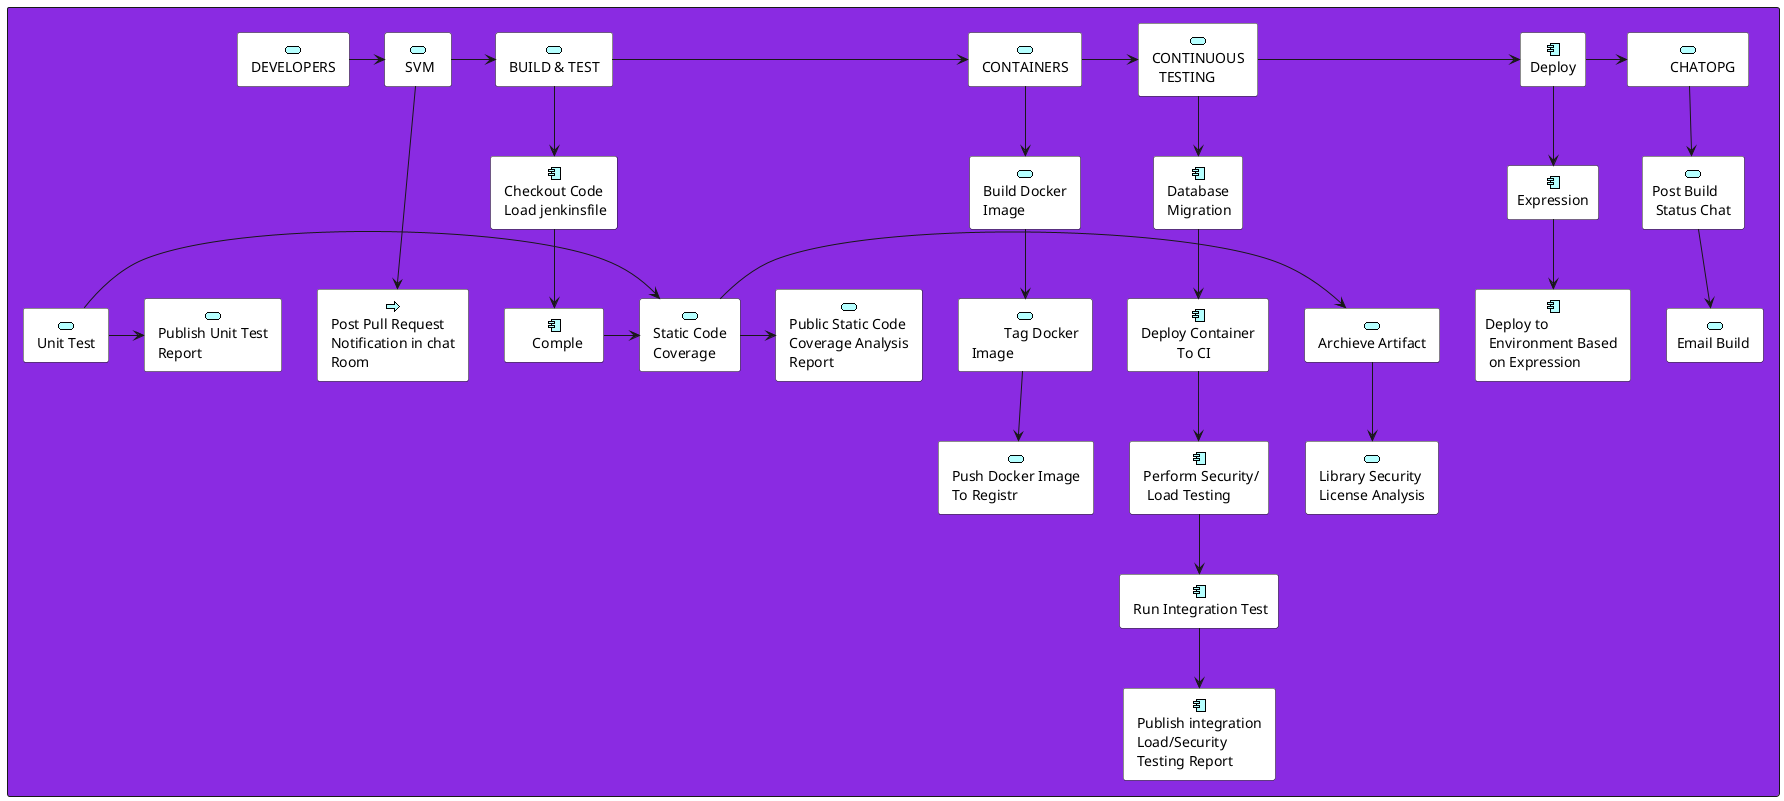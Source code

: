 @startuml

Rectangle  #BlueViolet {


archimate #White " DEVELOPERS " as dev <<application-service>>
archimate #White "   SVM  " as sv <<application-service>>
archimate #White " BUILD & TEST " as bul <<application-service>>
archimate #White " CONTAINERS " as con <<application-service>>
archimate #White " CONTINUOUS \n   TESTING  " as cont <<application-service>>
archimate #White " DEPLOY          " as dep <<application-service>>
archimate #White "         CHATOPG " as chatopg <<application-service>>


dev -right---> sv
sv -right-> bul
bul -right----> con
con -right-> cont
cont -right-> dep
dep -right-> chatopg

archimate #White " Post Pull Request \n Notification in chat \n Room " as pull <<application-process>>


archimate #White " Build Docker \n Image " as docker <<application-service>>
archimate #White "          Tag Docker \n Image           " as tagdocker <<application-service>>
archimate #White " Push Docker Image \n To Registr " as Pushdocker <<application-service>>

archimate #White " Unit Test " as ut <<application-service>>
archimate #White " Static Code \n Coverage " as sta <<application-service>>
archimate #White " Archieve Artifact " as aa <<application-service>>
archimate #White " Library Security \n License Analysis " as lib <<application-service>>
archimate #White " Publish Unit Test \n Report " as pub <<application-service>>
archimate #White " Public Static Code \n Coverage Analysis \n Report  " as psc <<application-service>>


archimate #White " Database \n Migration" as migrane<<application-component>>
archimate #White " Deploy Container \n           To CI" as deploy1 <<application-component>>
archimate #White " Run Integration Test" as run<<application-component>>
archimate #White " Perform Security/\n  Load Testing" as testing<<application-component>>
archimate #White " Publish integration \n Load/Security \n Testing Report" as publish<<application-component>>



archimate #White " Checkout Code \n Load jenkinsfile" as staticcode <<application-component>>
archimate #White "     Comple   " as comple<<application-component>>


archimate #White "Deploy" as dep<<application-component>>
archimate #White "Expression" as exp<<application-component>>
archimate #White "Deploy to \n Environment Based \n on Expression " as environment<<application-component>>

archimate #White "Post Build \n Status Chat " as postbuild <<application-service>>
archimate #White "Email Build " as email  <<application-service>>


sv ---> [pull]
bul --> [staticcode]
staticcode --> [comple]

comple -right-> sta
sta -right-> psc
ut -right-> pub
ut -right-> sta
sta -right-> aa
aa -down-> lib

cont --> [migrane]
migrane --> [deploy1]
deploy1 --> [testing]
testing --> [run]
run --> [publish]
dep --> [exp]
exp --> [environment]
chatopg --> [postbuild]
postbuild --> [email]
con --> [docker]
docker --> [tagdocker]
tagdocker --> [Pushdocker]

}


@enduml
